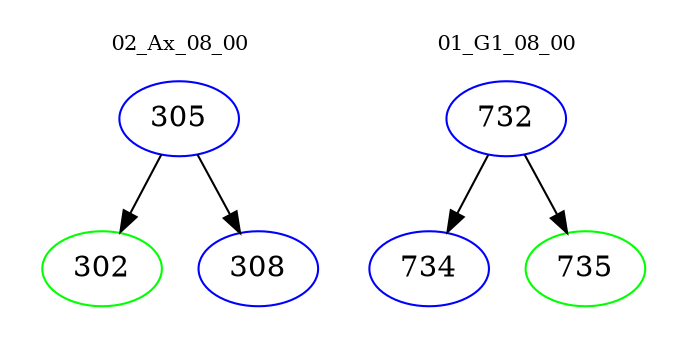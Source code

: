 digraph{
subgraph cluster_0 {
color = white
label = "02_Ax_08_00";
fontsize=10;
T0_305 [label="305", color="blue"]
T0_305 -> T0_302 [color="black"]
T0_302 [label="302", color="green"]
T0_305 -> T0_308 [color="black"]
T0_308 [label="308", color="blue"]
}
subgraph cluster_1 {
color = white
label = "01_G1_08_00";
fontsize=10;
T1_732 [label="732", color="blue"]
T1_732 -> T1_734 [color="black"]
T1_734 [label="734", color="blue"]
T1_732 -> T1_735 [color="black"]
T1_735 [label="735", color="green"]
}
}
